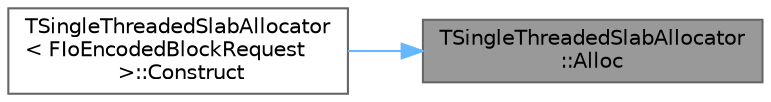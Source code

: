 digraph "TSingleThreadedSlabAllocator::Alloc"
{
 // INTERACTIVE_SVG=YES
 // LATEX_PDF_SIZE
  bgcolor="transparent";
  edge [fontname=Helvetica,fontsize=10,labelfontname=Helvetica,labelfontsize=10];
  node [fontname=Helvetica,fontsize=10,shape=box,height=0.2,width=0.4];
  rankdir="RL";
  Node1 [id="Node000001",label="TSingleThreadedSlabAllocator\l::Alloc",height=0.2,width=0.4,color="gray40", fillcolor="grey60", style="filled", fontcolor="black",tooltip=" "];
  Node1 -> Node2 [id="edge1_Node000001_Node000002",dir="back",color="steelblue1",style="solid",tooltip=" "];
  Node2 [id="Node000002",label="TSingleThreadedSlabAllocator\l\< FIoEncodedBlockRequest\l \>::Construct",height=0.2,width=0.4,color="grey40", fillcolor="white", style="filled",URL="$d1/d40/classTSingleThreadedSlabAllocator.html#ae82f8623810012d76e824ebeb75ad2be",tooltip=" "];
}
